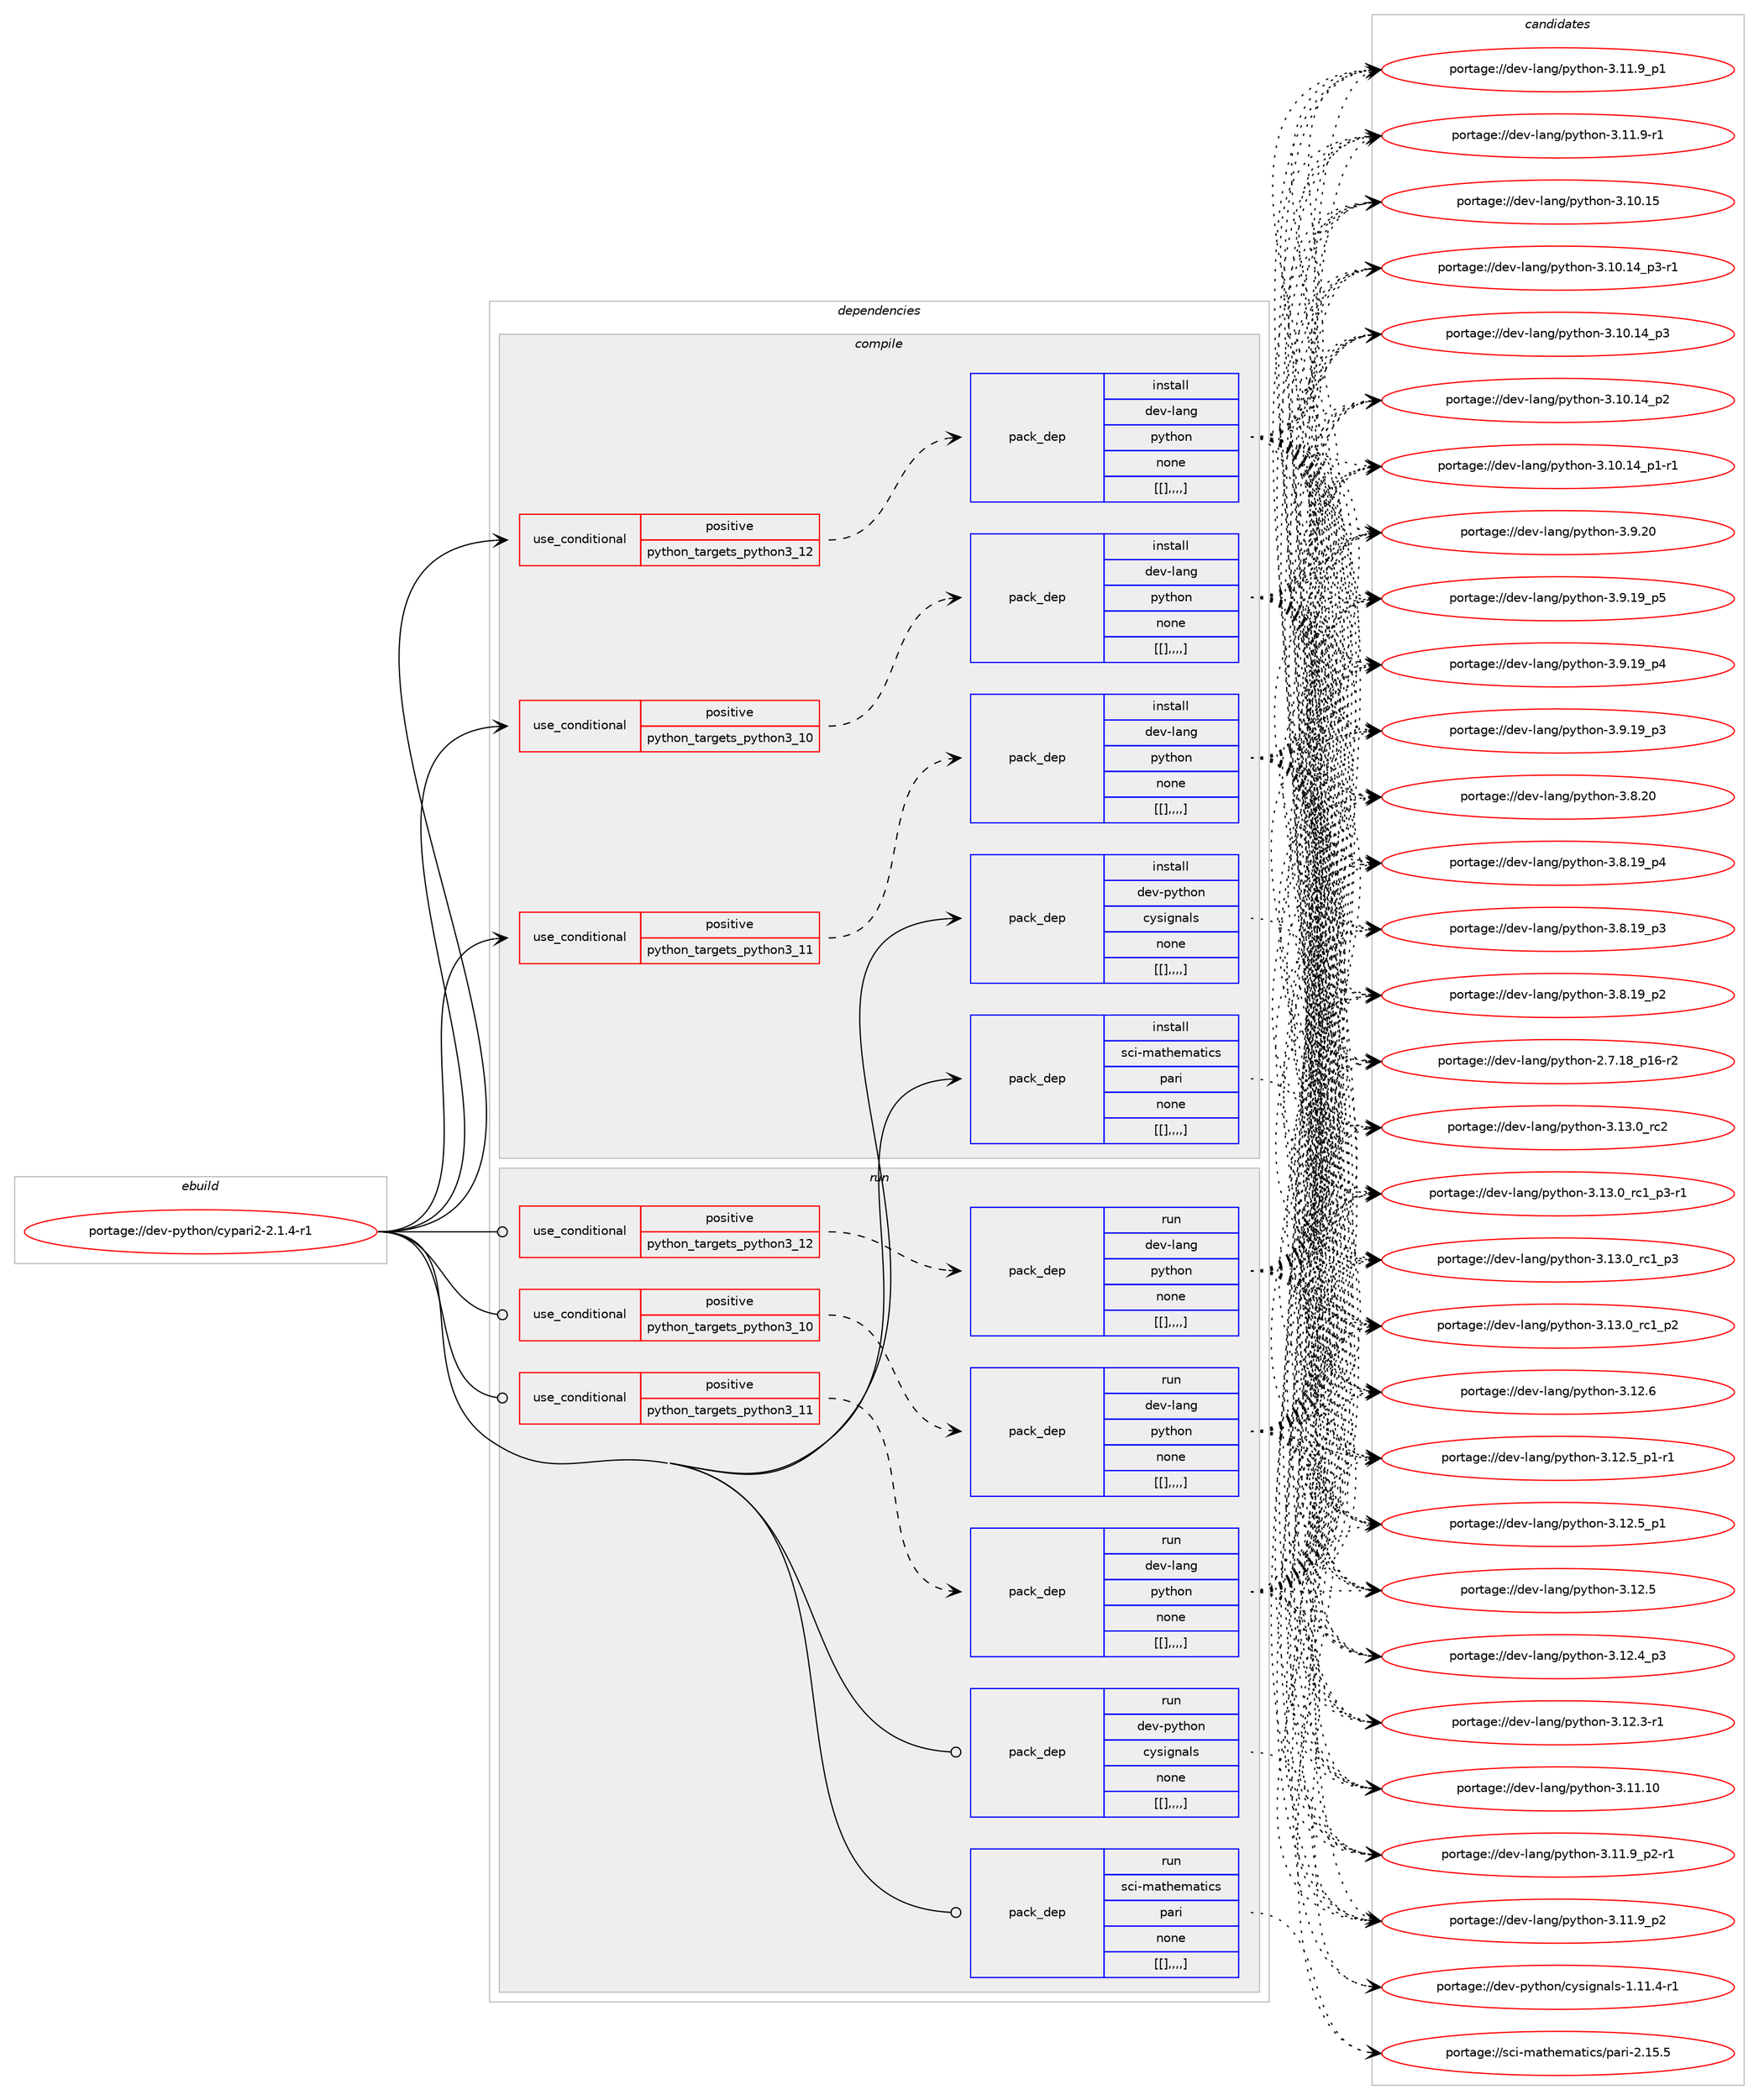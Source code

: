 digraph prolog {

# *************
# Graph options
# *************

newrank=true;
concentrate=true;
compound=true;
graph [rankdir=LR,fontname=Helvetica,fontsize=10,ranksep=1.5];#, ranksep=2.5, nodesep=0.2];
edge  [arrowhead=vee];
node  [fontname=Helvetica,fontsize=10];

# **********
# The ebuild
# **********

subgraph cluster_leftcol {
color=gray;
label=<<i>ebuild</i>>;
id [label="portage://dev-python/cypari2-2.1.4-r1", color=red, width=4, href="../dev-python/cypari2-2.1.4-r1.svg"];
}

# ****************
# The dependencies
# ****************

subgraph cluster_midcol {
color=gray;
label=<<i>dependencies</i>>;
subgraph cluster_compile {
fillcolor="#eeeeee";
style=filled;
label=<<i>compile</i>>;
subgraph cond32705 {
dependency145708 [label=<<TABLE BORDER="0" CELLBORDER="1" CELLSPACING="0" CELLPADDING="4"><TR><TD ROWSPAN="3" CELLPADDING="10">use_conditional</TD></TR><TR><TD>positive</TD></TR><TR><TD>python_targets_python3_10</TD></TR></TABLE>>, shape=none, color=red];
subgraph pack111787 {
dependency145709 [label=<<TABLE BORDER="0" CELLBORDER="1" CELLSPACING="0" CELLPADDING="4" WIDTH="220"><TR><TD ROWSPAN="6" CELLPADDING="30">pack_dep</TD></TR><TR><TD WIDTH="110">install</TD></TR><TR><TD>dev-lang</TD></TR><TR><TD>python</TD></TR><TR><TD>none</TD></TR><TR><TD>[[],,,,]</TD></TR></TABLE>>, shape=none, color=blue];
}
dependency145708:e -> dependency145709:w [weight=20,style="dashed",arrowhead="vee"];
}
id:e -> dependency145708:w [weight=20,style="solid",arrowhead="vee"];
subgraph cond32706 {
dependency145710 [label=<<TABLE BORDER="0" CELLBORDER="1" CELLSPACING="0" CELLPADDING="4"><TR><TD ROWSPAN="3" CELLPADDING="10">use_conditional</TD></TR><TR><TD>positive</TD></TR><TR><TD>python_targets_python3_11</TD></TR></TABLE>>, shape=none, color=red];
subgraph pack111788 {
dependency145711 [label=<<TABLE BORDER="0" CELLBORDER="1" CELLSPACING="0" CELLPADDING="4" WIDTH="220"><TR><TD ROWSPAN="6" CELLPADDING="30">pack_dep</TD></TR><TR><TD WIDTH="110">install</TD></TR><TR><TD>dev-lang</TD></TR><TR><TD>python</TD></TR><TR><TD>none</TD></TR><TR><TD>[[],,,,]</TD></TR></TABLE>>, shape=none, color=blue];
}
dependency145710:e -> dependency145711:w [weight=20,style="dashed",arrowhead="vee"];
}
id:e -> dependency145710:w [weight=20,style="solid",arrowhead="vee"];
subgraph cond32707 {
dependency145712 [label=<<TABLE BORDER="0" CELLBORDER="1" CELLSPACING="0" CELLPADDING="4"><TR><TD ROWSPAN="3" CELLPADDING="10">use_conditional</TD></TR><TR><TD>positive</TD></TR><TR><TD>python_targets_python3_12</TD></TR></TABLE>>, shape=none, color=red];
subgraph pack111789 {
dependency145713 [label=<<TABLE BORDER="0" CELLBORDER="1" CELLSPACING="0" CELLPADDING="4" WIDTH="220"><TR><TD ROWSPAN="6" CELLPADDING="30">pack_dep</TD></TR><TR><TD WIDTH="110">install</TD></TR><TR><TD>dev-lang</TD></TR><TR><TD>python</TD></TR><TR><TD>none</TD></TR><TR><TD>[[],,,,]</TD></TR></TABLE>>, shape=none, color=blue];
}
dependency145712:e -> dependency145713:w [weight=20,style="dashed",arrowhead="vee"];
}
id:e -> dependency145712:w [weight=20,style="solid",arrowhead="vee"];
subgraph pack111790 {
dependency145714 [label=<<TABLE BORDER="0" CELLBORDER="1" CELLSPACING="0" CELLPADDING="4" WIDTH="220"><TR><TD ROWSPAN="6" CELLPADDING="30">pack_dep</TD></TR><TR><TD WIDTH="110">install</TD></TR><TR><TD>dev-python</TD></TR><TR><TD>cysignals</TD></TR><TR><TD>none</TD></TR><TR><TD>[[],,,,]</TD></TR></TABLE>>, shape=none, color=blue];
}
id:e -> dependency145714:w [weight=20,style="solid",arrowhead="vee"];
subgraph pack111791 {
dependency145715 [label=<<TABLE BORDER="0" CELLBORDER="1" CELLSPACING="0" CELLPADDING="4" WIDTH="220"><TR><TD ROWSPAN="6" CELLPADDING="30">pack_dep</TD></TR><TR><TD WIDTH="110">install</TD></TR><TR><TD>sci-mathematics</TD></TR><TR><TD>pari</TD></TR><TR><TD>none</TD></TR><TR><TD>[[],,,,]</TD></TR></TABLE>>, shape=none, color=blue];
}
id:e -> dependency145715:w [weight=20,style="solid",arrowhead="vee"];
}
subgraph cluster_compileandrun {
fillcolor="#eeeeee";
style=filled;
label=<<i>compile and run</i>>;
}
subgraph cluster_run {
fillcolor="#eeeeee";
style=filled;
label=<<i>run</i>>;
subgraph cond32708 {
dependency145716 [label=<<TABLE BORDER="0" CELLBORDER="1" CELLSPACING="0" CELLPADDING="4"><TR><TD ROWSPAN="3" CELLPADDING="10">use_conditional</TD></TR><TR><TD>positive</TD></TR><TR><TD>python_targets_python3_10</TD></TR></TABLE>>, shape=none, color=red];
subgraph pack111792 {
dependency145717 [label=<<TABLE BORDER="0" CELLBORDER="1" CELLSPACING="0" CELLPADDING="4" WIDTH="220"><TR><TD ROWSPAN="6" CELLPADDING="30">pack_dep</TD></TR><TR><TD WIDTH="110">run</TD></TR><TR><TD>dev-lang</TD></TR><TR><TD>python</TD></TR><TR><TD>none</TD></TR><TR><TD>[[],,,,]</TD></TR></TABLE>>, shape=none, color=blue];
}
dependency145716:e -> dependency145717:w [weight=20,style="dashed",arrowhead="vee"];
}
id:e -> dependency145716:w [weight=20,style="solid",arrowhead="odot"];
subgraph cond32709 {
dependency145718 [label=<<TABLE BORDER="0" CELLBORDER="1" CELLSPACING="0" CELLPADDING="4"><TR><TD ROWSPAN="3" CELLPADDING="10">use_conditional</TD></TR><TR><TD>positive</TD></TR><TR><TD>python_targets_python3_11</TD></TR></TABLE>>, shape=none, color=red];
subgraph pack111793 {
dependency145719 [label=<<TABLE BORDER="0" CELLBORDER="1" CELLSPACING="0" CELLPADDING="4" WIDTH="220"><TR><TD ROWSPAN="6" CELLPADDING="30">pack_dep</TD></TR><TR><TD WIDTH="110">run</TD></TR><TR><TD>dev-lang</TD></TR><TR><TD>python</TD></TR><TR><TD>none</TD></TR><TR><TD>[[],,,,]</TD></TR></TABLE>>, shape=none, color=blue];
}
dependency145718:e -> dependency145719:w [weight=20,style="dashed",arrowhead="vee"];
}
id:e -> dependency145718:w [weight=20,style="solid",arrowhead="odot"];
subgraph cond32710 {
dependency145720 [label=<<TABLE BORDER="0" CELLBORDER="1" CELLSPACING="0" CELLPADDING="4"><TR><TD ROWSPAN="3" CELLPADDING="10">use_conditional</TD></TR><TR><TD>positive</TD></TR><TR><TD>python_targets_python3_12</TD></TR></TABLE>>, shape=none, color=red];
subgraph pack111794 {
dependency145721 [label=<<TABLE BORDER="0" CELLBORDER="1" CELLSPACING="0" CELLPADDING="4" WIDTH="220"><TR><TD ROWSPAN="6" CELLPADDING="30">pack_dep</TD></TR><TR><TD WIDTH="110">run</TD></TR><TR><TD>dev-lang</TD></TR><TR><TD>python</TD></TR><TR><TD>none</TD></TR><TR><TD>[[],,,,]</TD></TR></TABLE>>, shape=none, color=blue];
}
dependency145720:e -> dependency145721:w [weight=20,style="dashed",arrowhead="vee"];
}
id:e -> dependency145720:w [weight=20,style="solid",arrowhead="odot"];
subgraph pack111795 {
dependency145722 [label=<<TABLE BORDER="0" CELLBORDER="1" CELLSPACING="0" CELLPADDING="4" WIDTH="220"><TR><TD ROWSPAN="6" CELLPADDING="30">pack_dep</TD></TR><TR><TD WIDTH="110">run</TD></TR><TR><TD>dev-python</TD></TR><TR><TD>cysignals</TD></TR><TR><TD>none</TD></TR><TR><TD>[[],,,,]</TD></TR></TABLE>>, shape=none, color=blue];
}
id:e -> dependency145722:w [weight=20,style="solid",arrowhead="odot"];
subgraph pack111796 {
dependency145723 [label=<<TABLE BORDER="0" CELLBORDER="1" CELLSPACING="0" CELLPADDING="4" WIDTH="220"><TR><TD ROWSPAN="6" CELLPADDING="30">pack_dep</TD></TR><TR><TD WIDTH="110">run</TD></TR><TR><TD>sci-mathematics</TD></TR><TR><TD>pari</TD></TR><TR><TD>none</TD></TR><TR><TD>[[],,,,]</TD></TR></TABLE>>, shape=none, color=blue];
}
id:e -> dependency145723:w [weight=20,style="solid",arrowhead="odot"];
}
}

# **************
# The candidates
# **************

subgraph cluster_choices {
rank=same;
color=gray;
label=<<i>candidates</i>>;

subgraph choice111787 {
color=black;
nodesep=1;
choice10010111845108971101034711212111610411111045514649514648951149950 [label="portage://dev-lang/python-3.13.0_rc2", color=red, width=4,href="../dev-lang/python-3.13.0_rc2.svg"];
choice1001011184510897110103471121211161041111104551464951464895114994995112514511449 [label="portage://dev-lang/python-3.13.0_rc1_p3-r1", color=red, width=4,href="../dev-lang/python-3.13.0_rc1_p3-r1.svg"];
choice100101118451089711010347112121116104111110455146495146489511499499511251 [label="portage://dev-lang/python-3.13.0_rc1_p3", color=red, width=4,href="../dev-lang/python-3.13.0_rc1_p3.svg"];
choice100101118451089711010347112121116104111110455146495146489511499499511250 [label="portage://dev-lang/python-3.13.0_rc1_p2", color=red, width=4,href="../dev-lang/python-3.13.0_rc1_p2.svg"];
choice10010111845108971101034711212111610411111045514649504654 [label="portage://dev-lang/python-3.12.6", color=red, width=4,href="../dev-lang/python-3.12.6.svg"];
choice1001011184510897110103471121211161041111104551464950465395112494511449 [label="portage://dev-lang/python-3.12.5_p1-r1", color=red, width=4,href="../dev-lang/python-3.12.5_p1-r1.svg"];
choice100101118451089711010347112121116104111110455146495046539511249 [label="portage://dev-lang/python-3.12.5_p1", color=red, width=4,href="../dev-lang/python-3.12.5_p1.svg"];
choice10010111845108971101034711212111610411111045514649504653 [label="portage://dev-lang/python-3.12.5", color=red, width=4,href="../dev-lang/python-3.12.5.svg"];
choice100101118451089711010347112121116104111110455146495046529511251 [label="portage://dev-lang/python-3.12.4_p3", color=red, width=4,href="../dev-lang/python-3.12.4_p3.svg"];
choice100101118451089711010347112121116104111110455146495046514511449 [label="portage://dev-lang/python-3.12.3-r1", color=red, width=4,href="../dev-lang/python-3.12.3-r1.svg"];
choice1001011184510897110103471121211161041111104551464949464948 [label="portage://dev-lang/python-3.11.10", color=red, width=4,href="../dev-lang/python-3.11.10.svg"];
choice1001011184510897110103471121211161041111104551464949465795112504511449 [label="portage://dev-lang/python-3.11.9_p2-r1", color=red, width=4,href="../dev-lang/python-3.11.9_p2-r1.svg"];
choice100101118451089711010347112121116104111110455146494946579511250 [label="portage://dev-lang/python-3.11.9_p2", color=red, width=4,href="../dev-lang/python-3.11.9_p2.svg"];
choice100101118451089711010347112121116104111110455146494946579511249 [label="portage://dev-lang/python-3.11.9_p1", color=red, width=4,href="../dev-lang/python-3.11.9_p1.svg"];
choice100101118451089711010347112121116104111110455146494946574511449 [label="portage://dev-lang/python-3.11.9-r1", color=red, width=4,href="../dev-lang/python-3.11.9-r1.svg"];
choice1001011184510897110103471121211161041111104551464948464953 [label="portage://dev-lang/python-3.10.15", color=red, width=4,href="../dev-lang/python-3.10.15.svg"];
choice100101118451089711010347112121116104111110455146494846495295112514511449 [label="portage://dev-lang/python-3.10.14_p3-r1", color=red, width=4,href="../dev-lang/python-3.10.14_p3-r1.svg"];
choice10010111845108971101034711212111610411111045514649484649529511251 [label="portage://dev-lang/python-3.10.14_p3", color=red, width=4,href="../dev-lang/python-3.10.14_p3.svg"];
choice10010111845108971101034711212111610411111045514649484649529511250 [label="portage://dev-lang/python-3.10.14_p2", color=red, width=4,href="../dev-lang/python-3.10.14_p2.svg"];
choice100101118451089711010347112121116104111110455146494846495295112494511449 [label="portage://dev-lang/python-3.10.14_p1-r1", color=red, width=4,href="../dev-lang/python-3.10.14_p1-r1.svg"];
choice10010111845108971101034711212111610411111045514657465048 [label="portage://dev-lang/python-3.9.20", color=red, width=4,href="../dev-lang/python-3.9.20.svg"];
choice100101118451089711010347112121116104111110455146574649579511253 [label="portage://dev-lang/python-3.9.19_p5", color=red, width=4,href="../dev-lang/python-3.9.19_p5.svg"];
choice100101118451089711010347112121116104111110455146574649579511252 [label="portage://dev-lang/python-3.9.19_p4", color=red, width=4,href="../dev-lang/python-3.9.19_p4.svg"];
choice100101118451089711010347112121116104111110455146574649579511251 [label="portage://dev-lang/python-3.9.19_p3", color=red, width=4,href="../dev-lang/python-3.9.19_p3.svg"];
choice10010111845108971101034711212111610411111045514656465048 [label="portage://dev-lang/python-3.8.20", color=red, width=4,href="../dev-lang/python-3.8.20.svg"];
choice100101118451089711010347112121116104111110455146564649579511252 [label="portage://dev-lang/python-3.8.19_p4", color=red, width=4,href="../dev-lang/python-3.8.19_p4.svg"];
choice100101118451089711010347112121116104111110455146564649579511251 [label="portage://dev-lang/python-3.8.19_p3", color=red, width=4,href="../dev-lang/python-3.8.19_p3.svg"];
choice100101118451089711010347112121116104111110455146564649579511250 [label="portage://dev-lang/python-3.8.19_p2", color=red, width=4,href="../dev-lang/python-3.8.19_p2.svg"];
choice100101118451089711010347112121116104111110455046554649569511249544511450 [label="portage://dev-lang/python-2.7.18_p16-r2", color=red, width=4,href="../dev-lang/python-2.7.18_p16-r2.svg"];
dependency145709:e -> choice10010111845108971101034711212111610411111045514649514648951149950:w [style=dotted,weight="100"];
dependency145709:e -> choice1001011184510897110103471121211161041111104551464951464895114994995112514511449:w [style=dotted,weight="100"];
dependency145709:e -> choice100101118451089711010347112121116104111110455146495146489511499499511251:w [style=dotted,weight="100"];
dependency145709:e -> choice100101118451089711010347112121116104111110455146495146489511499499511250:w [style=dotted,weight="100"];
dependency145709:e -> choice10010111845108971101034711212111610411111045514649504654:w [style=dotted,weight="100"];
dependency145709:e -> choice1001011184510897110103471121211161041111104551464950465395112494511449:w [style=dotted,weight="100"];
dependency145709:e -> choice100101118451089711010347112121116104111110455146495046539511249:w [style=dotted,weight="100"];
dependency145709:e -> choice10010111845108971101034711212111610411111045514649504653:w [style=dotted,weight="100"];
dependency145709:e -> choice100101118451089711010347112121116104111110455146495046529511251:w [style=dotted,weight="100"];
dependency145709:e -> choice100101118451089711010347112121116104111110455146495046514511449:w [style=dotted,weight="100"];
dependency145709:e -> choice1001011184510897110103471121211161041111104551464949464948:w [style=dotted,weight="100"];
dependency145709:e -> choice1001011184510897110103471121211161041111104551464949465795112504511449:w [style=dotted,weight="100"];
dependency145709:e -> choice100101118451089711010347112121116104111110455146494946579511250:w [style=dotted,weight="100"];
dependency145709:e -> choice100101118451089711010347112121116104111110455146494946579511249:w [style=dotted,weight="100"];
dependency145709:e -> choice100101118451089711010347112121116104111110455146494946574511449:w [style=dotted,weight="100"];
dependency145709:e -> choice1001011184510897110103471121211161041111104551464948464953:w [style=dotted,weight="100"];
dependency145709:e -> choice100101118451089711010347112121116104111110455146494846495295112514511449:w [style=dotted,weight="100"];
dependency145709:e -> choice10010111845108971101034711212111610411111045514649484649529511251:w [style=dotted,weight="100"];
dependency145709:e -> choice10010111845108971101034711212111610411111045514649484649529511250:w [style=dotted,weight="100"];
dependency145709:e -> choice100101118451089711010347112121116104111110455146494846495295112494511449:w [style=dotted,weight="100"];
dependency145709:e -> choice10010111845108971101034711212111610411111045514657465048:w [style=dotted,weight="100"];
dependency145709:e -> choice100101118451089711010347112121116104111110455146574649579511253:w [style=dotted,weight="100"];
dependency145709:e -> choice100101118451089711010347112121116104111110455146574649579511252:w [style=dotted,weight="100"];
dependency145709:e -> choice100101118451089711010347112121116104111110455146574649579511251:w [style=dotted,weight="100"];
dependency145709:e -> choice10010111845108971101034711212111610411111045514656465048:w [style=dotted,weight="100"];
dependency145709:e -> choice100101118451089711010347112121116104111110455146564649579511252:w [style=dotted,weight="100"];
dependency145709:e -> choice100101118451089711010347112121116104111110455146564649579511251:w [style=dotted,weight="100"];
dependency145709:e -> choice100101118451089711010347112121116104111110455146564649579511250:w [style=dotted,weight="100"];
dependency145709:e -> choice100101118451089711010347112121116104111110455046554649569511249544511450:w [style=dotted,weight="100"];
}
subgraph choice111788 {
color=black;
nodesep=1;
choice10010111845108971101034711212111610411111045514649514648951149950 [label="portage://dev-lang/python-3.13.0_rc2", color=red, width=4,href="../dev-lang/python-3.13.0_rc2.svg"];
choice1001011184510897110103471121211161041111104551464951464895114994995112514511449 [label="portage://dev-lang/python-3.13.0_rc1_p3-r1", color=red, width=4,href="../dev-lang/python-3.13.0_rc1_p3-r1.svg"];
choice100101118451089711010347112121116104111110455146495146489511499499511251 [label="portage://dev-lang/python-3.13.0_rc1_p3", color=red, width=4,href="../dev-lang/python-3.13.0_rc1_p3.svg"];
choice100101118451089711010347112121116104111110455146495146489511499499511250 [label="portage://dev-lang/python-3.13.0_rc1_p2", color=red, width=4,href="../dev-lang/python-3.13.0_rc1_p2.svg"];
choice10010111845108971101034711212111610411111045514649504654 [label="portage://dev-lang/python-3.12.6", color=red, width=4,href="../dev-lang/python-3.12.6.svg"];
choice1001011184510897110103471121211161041111104551464950465395112494511449 [label="portage://dev-lang/python-3.12.5_p1-r1", color=red, width=4,href="../dev-lang/python-3.12.5_p1-r1.svg"];
choice100101118451089711010347112121116104111110455146495046539511249 [label="portage://dev-lang/python-3.12.5_p1", color=red, width=4,href="../dev-lang/python-3.12.5_p1.svg"];
choice10010111845108971101034711212111610411111045514649504653 [label="portage://dev-lang/python-3.12.5", color=red, width=4,href="../dev-lang/python-3.12.5.svg"];
choice100101118451089711010347112121116104111110455146495046529511251 [label="portage://dev-lang/python-3.12.4_p3", color=red, width=4,href="../dev-lang/python-3.12.4_p3.svg"];
choice100101118451089711010347112121116104111110455146495046514511449 [label="portage://dev-lang/python-3.12.3-r1", color=red, width=4,href="../dev-lang/python-3.12.3-r1.svg"];
choice1001011184510897110103471121211161041111104551464949464948 [label="portage://dev-lang/python-3.11.10", color=red, width=4,href="../dev-lang/python-3.11.10.svg"];
choice1001011184510897110103471121211161041111104551464949465795112504511449 [label="portage://dev-lang/python-3.11.9_p2-r1", color=red, width=4,href="../dev-lang/python-3.11.9_p2-r1.svg"];
choice100101118451089711010347112121116104111110455146494946579511250 [label="portage://dev-lang/python-3.11.9_p2", color=red, width=4,href="../dev-lang/python-3.11.9_p2.svg"];
choice100101118451089711010347112121116104111110455146494946579511249 [label="portage://dev-lang/python-3.11.9_p1", color=red, width=4,href="../dev-lang/python-3.11.9_p1.svg"];
choice100101118451089711010347112121116104111110455146494946574511449 [label="portage://dev-lang/python-3.11.9-r1", color=red, width=4,href="../dev-lang/python-3.11.9-r1.svg"];
choice1001011184510897110103471121211161041111104551464948464953 [label="portage://dev-lang/python-3.10.15", color=red, width=4,href="../dev-lang/python-3.10.15.svg"];
choice100101118451089711010347112121116104111110455146494846495295112514511449 [label="portage://dev-lang/python-3.10.14_p3-r1", color=red, width=4,href="../dev-lang/python-3.10.14_p3-r1.svg"];
choice10010111845108971101034711212111610411111045514649484649529511251 [label="portage://dev-lang/python-3.10.14_p3", color=red, width=4,href="../dev-lang/python-3.10.14_p3.svg"];
choice10010111845108971101034711212111610411111045514649484649529511250 [label="portage://dev-lang/python-3.10.14_p2", color=red, width=4,href="../dev-lang/python-3.10.14_p2.svg"];
choice100101118451089711010347112121116104111110455146494846495295112494511449 [label="portage://dev-lang/python-3.10.14_p1-r1", color=red, width=4,href="../dev-lang/python-3.10.14_p1-r1.svg"];
choice10010111845108971101034711212111610411111045514657465048 [label="portage://dev-lang/python-3.9.20", color=red, width=4,href="../dev-lang/python-3.9.20.svg"];
choice100101118451089711010347112121116104111110455146574649579511253 [label="portage://dev-lang/python-3.9.19_p5", color=red, width=4,href="../dev-lang/python-3.9.19_p5.svg"];
choice100101118451089711010347112121116104111110455146574649579511252 [label="portage://dev-lang/python-3.9.19_p4", color=red, width=4,href="../dev-lang/python-3.9.19_p4.svg"];
choice100101118451089711010347112121116104111110455146574649579511251 [label="portage://dev-lang/python-3.9.19_p3", color=red, width=4,href="../dev-lang/python-3.9.19_p3.svg"];
choice10010111845108971101034711212111610411111045514656465048 [label="portage://dev-lang/python-3.8.20", color=red, width=4,href="../dev-lang/python-3.8.20.svg"];
choice100101118451089711010347112121116104111110455146564649579511252 [label="portage://dev-lang/python-3.8.19_p4", color=red, width=4,href="../dev-lang/python-3.8.19_p4.svg"];
choice100101118451089711010347112121116104111110455146564649579511251 [label="portage://dev-lang/python-3.8.19_p3", color=red, width=4,href="../dev-lang/python-3.8.19_p3.svg"];
choice100101118451089711010347112121116104111110455146564649579511250 [label="portage://dev-lang/python-3.8.19_p2", color=red, width=4,href="../dev-lang/python-3.8.19_p2.svg"];
choice100101118451089711010347112121116104111110455046554649569511249544511450 [label="portage://dev-lang/python-2.7.18_p16-r2", color=red, width=4,href="../dev-lang/python-2.7.18_p16-r2.svg"];
dependency145711:e -> choice10010111845108971101034711212111610411111045514649514648951149950:w [style=dotted,weight="100"];
dependency145711:e -> choice1001011184510897110103471121211161041111104551464951464895114994995112514511449:w [style=dotted,weight="100"];
dependency145711:e -> choice100101118451089711010347112121116104111110455146495146489511499499511251:w [style=dotted,weight="100"];
dependency145711:e -> choice100101118451089711010347112121116104111110455146495146489511499499511250:w [style=dotted,weight="100"];
dependency145711:e -> choice10010111845108971101034711212111610411111045514649504654:w [style=dotted,weight="100"];
dependency145711:e -> choice1001011184510897110103471121211161041111104551464950465395112494511449:w [style=dotted,weight="100"];
dependency145711:e -> choice100101118451089711010347112121116104111110455146495046539511249:w [style=dotted,weight="100"];
dependency145711:e -> choice10010111845108971101034711212111610411111045514649504653:w [style=dotted,weight="100"];
dependency145711:e -> choice100101118451089711010347112121116104111110455146495046529511251:w [style=dotted,weight="100"];
dependency145711:e -> choice100101118451089711010347112121116104111110455146495046514511449:w [style=dotted,weight="100"];
dependency145711:e -> choice1001011184510897110103471121211161041111104551464949464948:w [style=dotted,weight="100"];
dependency145711:e -> choice1001011184510897110103471121211161041111104551464949465795112504511449:w [style=dotted,weight="100"];
dependency145711:e -> choice100101118451089711010347112121116104111110455146494946579511250:w [style=dotted,weight="100"];
dependency145711:e -> choice100101118451089711010347112121116104111110455146494946579511249:w [style=dotted,weight="100"];
dependency145711:e -> choice100101118451089711010347112121116104111110455146494946574511449:w [style=dotted,weight="100"];
dependency145711:e -> choice1001011184510897110103471121211161041111104551464948464953:w [style=dotted,weight="100"];
dependency145711:e -> choice100101118451089711010347112121116104111110455146494846495295112514511449:w [style=dotted,weight="100"];
dependency145711:e -> choice10010111845108971101034711212111610411111045514649484649529511251:w [style=dotted,weight="100"];
dependency145711:e -> choice10010111845108971101034711212111610411111045514649484649529511250:w [style=dotted,weight="100"];
dependency145711:e -> choice100101118451089711010347112121116104111110455146494846495295112494511449:w [style=dotted,weight="100"];
dependency145711:e -> choice10010111845108971101034711212111610411111045514657465048:w [style=dotted,weight="100"];
dependency145711:e -> choice100101118451089711010347112121116104111110455146574649579511253:w [style=dotted,weight="100"];
dependency145711:e -> choice100101118451089711010347112121116104111110455146574649579511252:w [style=dotted,weight="100"];
dependency145711:e -> choice100101118451089711010347112121116104111110455146574649579511251:w [style=dotted,weight="100"];
dependency145711:e -> choice10010111845108971101034711212111610411111045514656465048:w [style=dotted,weight="100"];
dependency145711:e -> choice100101118451089711010347112121116104111110455146564649579511252:w [style=dotted,weight="100"];
dependency145711:e -> choice100101118451089711010347112121116104111110455146564649579511251:w [style=dotted,weight="100"];
dependency145711:e -> choice100101118451089711010347112121116104111110455146564649579511250:w [style=dotted,weight="100"];
dependency145711:e -> choice100101118451089711010347112121116104111110455046554649569511249544511450:w [style=dotted,weight="100"];
}
subgraph choice111789 {
color=black;
nodesep=1;
choice10010111845108971101034711212111610411111045514649514648951149950 [label="portage://dev-lang/python-3.13.0_rc2", color=red, width=4,href="../dev-lang/python-3.13.0_rc2.svg"];
choice1001011184510897110103471121211161041111104551464951464895114994995112514511449 [label="portage://dev-lang/python-3.13.0_rc1_p3-r1", color=red, width=4,href="../dev-lang/python-3.13.0_rc1_p3-r1.svg"];
choice100101118451089711010347112121116104111110455146495146489511499499511251 [label="portage://dev-lang/python-3.13.0_rc1_p3", color=red, width=4,href="../dev-lang/python-3.13.0_rc1_p3.svg"];
choice100101118451089711010347112121116104111110455146495146489511499499511250 [label="portage://dev-lang/python-3.13.0_rc1_p2", color=red, width=4,href="../dev-lang/python-3.13.0_rc1_p2.svg"];
choice10010111845108971101034711212111610411111045514649504654 [label="portage://dev-lang/python-3.12.6", color=red, width=4,href="../dev-lang/python-3.12.6.svg"];
choice1001011184510897110103471121211161041111104551464950465395112494511449 [label="portage://dev-lang/python-3.12.5_p1-r1", color=red, width=4,href="../dev-lang/python-3.12.5_p1-r1.svg"];
choice100101118451089711010347112121116104111110455146495046539511249 [label="portage://dev-lang/python-3.12.5_p1", color=red, width=4,href="../dev-lang/python-3.12.5_p1.svg"];
choice10010111845108971101034711212111610411111045514649504653 [label="portage://dev-lang/python-3.12.5", color=red, width=4,href="../dev-lang/python-3.12.5.svg"];
choice100101118451089711010347112121116104111110455146495046529511251 [label="portage://dev-lang/python-3.12.4_p3", color=red, width=4,href="../dev-lang/python-3.12.4_p3.svg"];
choice100101118451089711010347112121116104111110455146495046514511449 [label="portage://dev-lang/python-3.12.3-r1", color=red, width=4,href="../dev-lang/python-3.12.3-r1.svg"];
choice1001011184510897110103471121211161041111104551464949464948 [label="portage://dev-lang/python-3.11.10", color=red, width=4,href="../dev-lang/python-3.11.10.svg"];
choice1001011184510897110103471121211161041111104551464949465795112504511449 [label="portage://dev-lang/python-3.11.9_p2-r1", color=red, width=4,href="../dev-lang/python-3.11.9_p2-r1.svg"];
choice100101118451089711010347112121116104111110455146494946579511250 [label="portage://dev-lang/python-3.11.9_p2", color=red, width=4,href="../dev-lang/python-3.11.9_p2.svg"];
choice100101118451089711010347112121116104111110455146494946579511249 [label="portage://dev-lang/python-3.11.9_p1", color=red, width=4,href="../dev-lang/python-3.11.9_p1.svg"];
choice100101118451089711010347112121116104111110455146494946574511449 [label="portage://dev-lang/python-3.11.9-r1", color=red, width=4,href="../dev-lang/python-3.11.9-r1.svg"];
choice1001011184510897110103471121211161041111104551464948464953 [label="portage://dev-lang/python-3.10.15", color=red, width=4,href="../dev-lang/python-3.10.15.svg"];
choice100101118451089711010347112121116104111110455146494846495295112514511449 [label="portage://dev-lang/python-3.10.14_p3-r1", color=red, width=4,href="../dev-lang/python-3.10.14_p3-r1.svg"];
choice10010111845108971101034711212111610411111045514649484649529511251 [label="portage://dev-lang/python-3.10.14_p3", color=red, width=4,href="../dev-lang/python-3.10.14_p3.svg"];
choice10010111845108971101034711212111610411111045514649484649529511250 [label="portage://dev-lang/python-3.10.14_p2", color=red, width=4,href="../dev-lang/python-3.10.14_p2.svg"];
choice100101118451089711010347112121116104111110455146494846495295112494511449 [label="portage://dev-lang/python-3.10.14_p1-r1", color=red, width=4,href="../dev-lang/python-3.10.14_p1-r1.svg"];
choice10010111845108971101034711212111610411111045514657465048 [label="portage://dev-lang/python-3.9.20", color=red, width=4,href="../dev-lang/python-3.9.20.svg"];
choice100101118451089711010347112121116104111110455146574649579511253 [label="portage://dev-lang/python-3.9.19_p5", color=red, width=4,href="../dev-lang/python-3.9.19_p5.svg"];
choice100101118451089711010347112121116104111110455146574649579511252 [label="portage://dev-lang/python-3.9.19_p4", color=red, width=4,href="../dev-lang/python-3.9.19_p4.svg"];
choice100101118451089711010347112121116104111110455146574649579511251 [label="portage://dev-lang/python-3.9.19_p3", color=red, width=4,href="../dev-lang/python-3.9.19_p3.svg"];
choice10010111845108971101034711212111610411111045514656465048 [label="portage://dev-lang/python-3.8.20", color=red, width=4,href="../dev-lang/python-3.8.20.svg"];
choice100101118451089711010347112121116104111110455146564649579511252 [label="portage://dev-lang/python-3.8.19_p4", color=red, width=4,href="../dev-lang/python-3.8.19_p4.svg"];
choice100101118451089711010347112121116104111110455146564649579511251 [label="portage://dev-lang/python-3.8.19_p3", color=red, width=4,href="../dev-lang/python-3.8.19_p3.svg"];
choice100101118451089711010347112121116104111110455146564649579511250 [label="portage://dev-lang/python-3.8.19_p2", color=red, width=4,href="../dev-lang/python-3.8.19_p2.svg"];
choice100101118451089711010347112121116104111110455046554649569511249544511450 [label="portage://dev-lang/python-2.7.18_p16-r2", color=red, width=4,href="../dev-lang/python-2.7.18_p16-r2.svg"];
dependency145713:e -> choice10010111845108971101034711212111610411111045514649514648951149950:w [style=dotted,weight="100"];
dependency145713:e -> choice1001011184510897110103471121211161041111104551464951464895114994995112514511449:w [style=dotted,weight="100"];
dependency145713:e -> choice100101118451089711010347112121116104111110455146495146489511499499511251:w [style=dotted,weight="100"];
dependency145713:e -> choice100101118451089711010347112121116104111110455146495146489511499499511250:w [style=dotted,weight="100"];
dependency145713:e -> choice10010111845108971101034711212111610411111045514649504654:w [style=dotted,weight="100"];
dependency145713:e -> choice1001011184510897110103471121211161041111104551464950465395112494511449:w [style=dotted,weight="100"];
dependency145713:e -> choice100101118451089711010347112121116104111110455146495046539511249:w [style=dotted,weight="100"];
dependency145713:e -> choice10010111845108971101034711212111610411111045514649504653:w [style=dotted,weight="100"];
dependency145713:e -> choice100101118451089711010347112121116104111110455146495046529511251:w [style=dotted,weight="100"];
dependency145713:e -> choice100101118451089711010347112121116104111110455146495046514511449:w [style=dotted,weight="100"];
dependency145713:e -> choice1001011184510897110103471121211161041111104551464949464948:w [style=dotted,weight="100"];
dependency145713:e -> choice1001011184510897110103471121211161041111104551464949465795112504511449:w [style=dotted,weight="100"];
dependency145713:e -> choice100101118451089711010347112121116104111110455146494946579511250:w [style=dotted,weight="100"];
dependency145713:e -> choice100101118451089711010347112121116104111110455146494946579511249:w [style=dotted,weight="100"];
dependency145713:e -> choice100101118451089711010347112121116104111110455146494946574511449:w [style=dotted,weight="100"];
dependency145713:e -> choice1001011184510897110103471121211161041111104551464948464953:w [style=dotted,weight="100"];
dependency145713:e -> choice100101118451089711010347112121116104111110455146494846495295112514511449:w [style=dotted,weight="100"];
dependency145713:e -> choice10010111845108971101034711212111610411111045514649484649529511251:w [style=dotted,weight="100"];
dependency145713:e -> choice10010111845108971101034711212111610411111045514649484649529511250:w [style=dotted,weight="100"];
dependency145713:e -> choice100101118451089711010347112121116104111110455146494846495295112494511449:w [style=dotted,weight="100"];
dependency145713:e -> choice10010111845108971101034711212111610411111045514657465048:w [style=dotted,weight="100"];
dependency145713:e -> choice100101118451089711010347112121116104111110455146574649579511253:w [style=dotted,weight="100"];
dependency145713:e -> choice100101118451089711010347112121116104111110455146574649579511252:w [style=dotted,weight="100"];
dependency145713:e -> choice100101118451089711010347112121116104111110455146574649579511251:w [style=dotted,weight="100"];
dependency145713:e -> choice10010111845108971101034711212111610411111045514656465048:w [style=dotted,weight="100"];
dependency145713:e -> choice100101118451089711010347112121116104111110455146564649579511252:w [style=dotted,weight="100"];
dependency145713:e -> choice100101118451089711010347112121116104111110455146564649579511251:w [style=dotted,weight="100"];
dependency145713:e -> choice100101118451089711010347112121116104111110455146564649579511250:w [style=dotted,weight="100"];
dependency145713:e -> choice100101118451089711010347112121116104111110455046554649569511249544511450:w [style=dotted,weight="100"];
}
subgraph choice111790 {
color=black;
nodesep=1;
choice10010111845112121116104111110479912111510510311097108115454946494946524511449 [label="portage://dev-python/cysignals-1.11.4-r1", color=red, width=4,href="../dev-python/cysignals-1.11.4-r1.svg"];
dependency145714:e -> choice10010111845112121116104111110479912111510510311097108115454946494946524511449:w [style=dotted,weight="100"];
}
subgraph choice111791 {
color=black;
nodesep=1;
choice1159910545109971161041011099711610599115471129711410545504649534653 [label="portage://sci-mathematics/pari-2.15.5", color=red, width=4,href="../sci-mathematics/pari-2.15.5.svg"];
dependency145715:e -> choice1159910545109971161041011099711610599115471129711410545504649534653:w [style=dotted,weight="100"];
}
subgraph choice111792 {
color=black;
nodesep=1;
choice10010111845108971101034711212111610411111045514649514648951149950 [label="portage://dev-lang/python-3.13.0_rc2", color=red, width=4,href="../dev-lang/python-3.13.0_rc2.svg"];
choice1001011184510897110103471121211161041111104551464951464895114994995112514511449 [label="portage://dev-lang/python-3.13.0_rc1_p3-r1", color=red, width=4,href="../dev-lang/python-3.13.0_rc1_p3-r1.svg"];
choice100101118451089711010347112121116104111110455146495146489511499499511251 [label="portage://dev-lang/python-3.13.0_rc1_p3", color=red, width=4,href="../dev-lang/python-3.13.0_rc1_p3.svg"];
choice100101118451089711010347112121116104111110455146495146489511499499511250 [label="portage://dev-lang/python-3.13.0_rc1_p2", color=red, width=4,href="../dev-lang/python-3.13.0_rc1_p2.svg"];
choice10010111845108971101034711212111610411111045514649504654 [label="portage://dev-lang/python-3.12.6", color=red, width=4,href="../dev-lang/python-3.12.6.svg"];
choice1001011184510897110103471121211161041111104551464950465395112494511449 [label="portage://dev-lang/python-3.12.5_p1-r1", color=red, width=4,href="../dev-lang/python-3.12.5_p1-r1.svg"];
choice100101118451089711010347112121116104111110455146495046539511249 [label="portage://dev-lang/python-3.12.5_p1", color=red, width=4,href="../dev-lang/python-3.12.5_p1.svg"];
choice10010111845108971101034711212111610411111045514649504653 [label="portage://dev-lang/python-3.12.5", color=red, width=4,href="../dev-lang/python-3.12.5.svg"];
choice100101118451089711010347112121116104111110455146495046529511251 [label="portage://dev-lang/python-3.12.4_p3", color=red, width=4,href="../dev-lang/python-3.12.4_p3.svg"];
choice100101118451089711010347112121116104111110455146495046514511449 [label="portage://dev-lang/python-3.12.3-r1", color=red, width=4,href="../dev-lang/python-3.12.3-r1.svg"];
choice1001011184510897110103471121211161041111104551464949464948 [label="portage://dev-lang/python-3.11.10", color=red, width=4,href="../dev-lang/python-3.11.10.svg"];
choice1001011184510897110103471121211161041111104551464949465795112504511449 [label="portage://dev-lang/python-3.11.9_p2-r1", color=red, width=4,href="../dev-lang/python-3.11.9_p2-r1.svg"];
choice100101118451089711010347112121116104111110455146494946579511250 [label="portage://dev-lang/python-3.11.9_p2", color=red, width=4,href="../dev-lang/python-3.11.9_p2.svg"];
choice100101118451089711010347112121116104111110455146494946579511249 [label="portage://dev-lang/python-3.11.9_p1", color=red, width=4,href="../dev-lang/python-3.11.9_p1.svg"];
choice100101118451089711010347112121116104111110455146494946574511449 [label="portage://dev-lang/python-3.11.9-r1", color=red, width=4,href="../dev-lang/python-3.11.9-r1.svg"];
choice1001011184510897110103471121211161041111104551464948464953 [label="portage://dev-lang/python-3.10.15", color=red, width=4,href="../dev-lang/python-3.10.15.svg"];
choice100101118451089711010347112121116104111110455146494846495295112514511449 [label="portage://dev-lang/python-3.10.14_p3-r1", color=red, width=4,href="../dev-lang/python-3.10.14_p3-r1.svg"];
choice10010111845108971101034711212111610411111045514649484649529511251 [label="portage://dev-lang/python-3.10.14_p3", color=red, width=4,href="../dev-lang/python-3.10.14_p3.svg"];
choice10010111845108971101034711212111610411111045514649484649529511250 [label="portage://dev-lang/python-3.10.14_p2", color=red, width=4,href="../dev-lang/python-3.10.14_p2.svg"];
choice100101118451089711010347112121116104111110455146494846495295112494511449 [label="portage://dev-lang/python-3.10.14_p1-r1", color=red, width=4,href="../dev-lang/python-3.10.14_p1-r1.svg"];
choice10010111845108971101034711212111610411111045514657465048 [label="portage://dev-lang/python-3.9.20", color=red, width=4,href="../dev-lang/python-3.9.20.svg"];
choice100101118451089711010347112121116104111110455146574649579511253 [label="portage://dev-lang/python-3.9.19_p5", color=red, width=4,href="../dev-lang/python-3.9.19_p5.svg"];
choice100101118451089711010347112121116104111110455146574649579511252 [label="portage://dev-lang/python-3.9.19_p4", color=red, width=4,href="../dev-lang/python-3.9.19_p4.svg"];
choice100101118451089711010347112121116104111110455146574649579511251 [label="portage://dev-lang/python-3.9.19_p3", color=red, width=4,href="../dev-lang/python-3.9.19_p3.svg"];
choice10010111845108971101034711212111610411111045514656465048 [label="portage://dev-lang/python-3.8.20", color=red, width=4,href="../dev-lang/python-3.8.20.svg"];
choice100101118451089711010347112121116104111110455146564649579511252 [label="portage://dev-lang/python-3.8.19_p4", color=red, width=4,href="../dev-lang/python-3.8.19_p4.svg"];
choice100101118451089711010347112121116104111110455146564649579511251 [label="portage://dev-lang/python-3.8.19_p3", color=red, width=4,href="../dev-lang/python-3.8.19_p3.svg"];
choice100101118451089711010347112121116104111110455146564649579511250 [label="portage://dev-lang/python-3.8.19_p2", color=red, width=4,href="../dev-lang/python-3.8.19_p2.svg"];
choice100101118451089711010347112121116104111110455046554649569511249544511450 [label="portage://dev-lang/python-2.7.18_p16-r2", color=red, width=4,href="../dev-lang/python-2.7.18_p16-r2.svg"];
dependency145717:e -> choice10010111845108971101034711212111610411111045514649514648951149950:w [style=dotted,weight="100"];
dependency145717:e -> choice1001011184510897110103471121211161041111104551464951464895114994995112514511449:w [style=dotted,weight="100"];
dependency145717:e -> choice100101118451089711010347112121116104111110455146495146489511499499511251:w [style=dotted,weight="100"];
dependency145717:e -> choice100101118451089711010347112121116104111110455146495146489511499499511250:w [style=dotted,weight="100"];
dependency145717:e -> choice10010111845108971101034711212111610411111045514649504654:w [style=dotted,weight="100"];
dependency145717:e -> choice1001011184510897110103471121211161041111104551464950465395112494511449:w [style=dotted,weight="100"];
dependency145717:e -> choice100101118451089711010347112121116104111110455146495046539511249:w [style=dotted,weight="100"];
dependency145717:e -> choice10010111845108971101034711212111610411111045514649504653:w [style=dotted,weight="100"];
dependency145717:e -> choice100101118451089711010347112121116104111110455146495046529511251:w [style=dotted,weight="100"];
dependency145717:e -> choice100101118451089711010347112121116104111110455146495046514511449:w [style=dotted,weight="100"];
dependency145717:e -> choice1001011184510897110103471121211161041111104551464949464948:w [style=dotted,weight="100"];
dependency145717:e -> choice1001011184510897110103471121211161041111104551464949465795112504511449:w [style=dotted,weight="100"];
dependency145717:e -> choice100101118451089711010347112121116104111110455146494946579511250:w [style=dotted,weight="100"];
dependency145717:e -> choice100101118451089711010347112121116104111110455146494946579511249:w [style=dotted,weight="100"];
dependency145717:e -> choice100101118451089711010347112121116104111110455146494946574511449:w [style=dotted,weight="100"];
dependency145717:e -> choice1001011184510897110103471121211161041111104551464948464953:w [style=dotted,weight="100"];
dependency145717:e -> choice100101118451089711010347112121116104111110455146494846495295112514511449:w [style=dotted,weight="100"];
dependency145717:e -> choice10010111845108971101034711212111610411111045514649484649529511251:w [style=dotted,weight="100"];
dependency145717:e -> choice10010111845108971101034711212111610411111045514649484649529511250:w [style=dotted,weight="100"];
dependency145717:e -> choice100101118451089711010347112121116104111110455146494846495295112494511449:w [style=dotted,weight="100"];
dependency145717:e -> choice10010111845108971101034711212111610411111045514657465048:w [style=dotted,weight="100"];
dependency145717:e -> choice100101118451089711010347112121116104111110455146574649579511253:w [style=dotted,weight="100"];
dependency145717:e -> choice100101118451089711010347112121116104111110455146574649579511252:w [style=dotted,weight="100"];
dependency145717:e -> choice100101118451089711010347112121116104111110455146574649579511251:w [style=dotted,weight="100"];
dependency145717:e -> choice10010111845108971101034711212111610411111045514656465048:w [style=dotted,weight="100"];
dependency145717:e -> choice100101118451089711010347112121116104111110455146564649579511252:w [style=dotted,weight="100"];
dependency145717:e -> choice100101118451089711010347112121116104111110455146564649579511251:w [style=dotted,weight="100"];
dependency145717:e -> choice100101118451089711010347112121116104111110455146564649579511250:w [style=dotted,weight="100"];
dependency145717:e -> choice100101118451089711010347112121116104111110455046554649569511249544511450:w [style=dotted,weight="100"];
}
subgraph choice111793 {
color=black;
nodesep=1;
choice10010111845108971101034711212111610411111045514649514648951149950 [label="portage://dev-lang/python-3.13.0_rc2", color=red, width=4,href="../dev-lang/python-3.13.0_rc2.svg"];
choice1001011184510897110103471121211161041111104551464951464895114994995112514511449 [label="portage://dev-lang/python-3.13.0_rc1_p3-r1", color=red, width=4,href="../dev-lang/python-3.13.0_rc1_p3-r1.svg"];
choice100101118451089711010347112121116104111110455146495146489511499499511251 [label="portage://dev-lang/python-3.13.0_rc1_p3", color=red, width=4,href="../dev-lang/python-3.13.0_rc1_p3.svg"];
choice100101118451089711010347112121116104111110455146495146489511499499511250 [label="portage://dev-lang/python-3.13.0_rc1_p2", color=red, width=4,href="../dev-lang/python-3.13.0_rc1_p2.svg"];
choice10010111845108971101034711212111610411111045514649504654 [label="portage://dev-lang/python-3.12.6", color=red, width=4,href="../dev-lang/python-3.12.6.svg"];
choice1001011184510897110103471121211161041111104551464950465395112494511449 [label="portage://dev-lang/python-3.12.5_p1-r1", color=red, width=4,href="../dev-lang/python-3.12.5_p1-r1.svg"];
choice100101118451089711010347112121116104111110455146495046539511249 [label="portage://dev-lang/python-3.12.5_p1", color=red, width=4,href="../dev-lang/python-3.12.5_p1.svg"];
choice10010111845108971101034711212111610411111045514649504653 [label="portage://dev-lang/python-3.12.5", color=red, width=4,href="../dev-lang/python-3.12.5.svg"];
choice100101118451089711010347112121116104111110455146495046529511251 [label="portage://dev-lang/python-3.12.4_p3", color=red, width=4,href="../dev-lang/python-3.12.4_p3.svg"];
choice100101118451089711010347112121116104111110455146495046514511449 [label="portage://dev-lang/python-3.12.3-r1", color=red, width=4,href="../dev-lang/python-3.12.3-r1.svg"];
choice1001011184510897110103471121211161041111104551464949464948 [label="portage://dev-lang/python-3.11.10", color=red, width=4,href="../dev-lang/python-3.11.10.svg"];
choice1001011184510897110103471121211161041111104551464949465795112504511449 [label="portage://dev-lang/python-3.11.9_p2-r1", color=red, width=4,href="../dev-lang/python-3.11.9_p2-r1.svg"];
choice100101118451089711010347112121116104111110455146494946579511250 [label="portage://dev-lang/python-3.11.9_p2", color=red, width=4,href="../dev-lang/python-3.11.9_p2.svg"];
choice100101118451089711010347112121116104111110455146494946579511249 [label="portage://dev-lang/python-3.11.9_p1", color=red, width=4,href="../dev-lang/python-3.11.9_p1.svg"];
choice100101118451089711010347112121116104111110455146494946574511449 [label="portage://dev-lang/python-3.11.9-r1", color=red, width=4,href="../dev-lang/python-3.11.9-r1.svg"];
choice1001011184510897110103471121211161041111104551464948464953 [label="portage://dev-lang/python-3.10.15", color=red, width=4,href="../dev-lang/python-3.10.15.svg"];
choice100101118451089711010347112121116104111110455146494846495295112514511449 [label="portage://dev-lang/python-3.10.14_p3-r1", color=red, width=4,href="../dev-lang/python-3.10.14_p3-r1.svg"];
choice10010111845108971101034711212111610411111045514649484649529511251 [label="portage://dev-lang/python-3.10.14_p3", color=red, width=4,href="../dev-lang/python-3.10.14_p3.svg"];
choice10010111845108971101034711212111610411111045514649484649529511250 [label="portage://dev-lang/python-3.10.14_p2", color=red, width=4,href="../dev-lang/python-3.10.14_p2.svg"];
choice100101118451089711010347112121116104111110455146494846495295112494511449 [label="portage://dev-lang/python-3.10.14_p1-r1", color=red, width=4,href="../dev-lang/python-3.10.14_p1-r1.svg"];
choice10010111845108971101034711212111610411111045514657465048 [label="portage://dev-lang/python-3.9.20", color=red, width=4,href="../dev-lang/python-3.9.20.svg"];
choice100101118451089711010347112121116104111110455146574649579511253 [label="portage://dev-lang/python-3.9.19_p5", color=red, width=4,href="../dev-lang/python-3.9.19_p5.svg"];
choice100101118451089711010347112121116104111110455146574649579511252 [label="portage://dev-lang/python-3.9.19_p4", color=red, width=4,href="../dev-lang/python-3.9.19_p4.svg"];
choice100101118451089711010347112121116104111110455146574649579511251 [label="portage://dev-lang/python-3.9.19_p3", color=red, width=4,href="../dev-lang/python-3.9.19_p3.svg"];
choice10010111845108971101034711212111610411111045514656465048 [label="portage://dev-lang/python-3.8.20", color=red, width=4,href="../dev-lang/python-3.8.20.svg"];
choice100101118451089711010347112121116104111110455146564649579511252 [label="portage://dev-lang/python-3.8.19_p4", color=red, width=4,href="../dev-lang/python-3.8.19_p4.svg"];
choice100101118451089711010347112121116104111110455146564649579511251 [label="portage://dev-lang/python-3.8.19_p3", color=red, width=4,href="../dev-lang/python-3.8.19_p3.svg"];
choice100101118451089711010347112121116104111110455146564649579511250 [label="portage://dev-lang/python-3.8.19_p2", color=red, width=4,href="../dev-lang/python-3.8.19_p2.svg"];
choice100101118451089711010347112121116104111110455046554649569511249544511450 [label="portage://dev-lang/python-2.7.18_p16-r2", color=red, width=4,href="../dev-lang/python-2.7.18_p16-r2.svg"];
dependency145719:e -> choice10010111845108971101034711212111610411111045514649514648951149950:w [style=dotted,weight="100"];
dependency145719:e -> choice1001011184510897110103471121211161041111104551464951464895114994995112514511449:w [style=dotted,weight="100"];
dependency145719:e -> choice100101118451089711010347112121116104111110455146495146489511499499511251:w [style=dotted,weight="100"];
dependency145719:e -> choice100101118451089711010347112121116104111110455146495146489511499499511250:w [style=dotted,weight="100"];
dependency145719:e -> choice10010111845108971101034711212111610411111045514649504654:w [style=dotted,weight="100"];
dependency145719:e -> choice1001011184510897110103471121211161041111104551464950465395112494511449:w [style=dotted,weight="100"];
dependency145719:e -> choice100101118451089711010347112121116104111110455146495046539511249:w [style=dotted,weight="100"];
dependency145719:e -> choice10010111845108971101034711212111610411111045514649504653:w [style=dotted,weight="100"];
dependency145719:e -> choice100101118451089711010347112121116104111110455146495046529511251:w [style=dotted,weight="100"];
dependency145719:e -> choice100101118451089711010347112121116104111110455146495046514511449:w [style=dotted,weight="100"];
dependency145719:e -> choice1001011184510897110103471121211161041111104551464949464948:w [style=dotted,weight="100"];
dependency145719:e -> choice1001011184510897110103471121211161041111104551464949465795112504511449:w [style=dotted,weight="100"];
dependency145719:e -> choice100101118451089711010347112121116104111110455146494946579511250:w [style=dotted,weight="100"];
dependency145719:e -> choice100101118451089711010347112121116104111110455146494946579511249:w [style=dotted,weight="100"];
dependency145719:e -> choice100101118451089711010347112121116104111110455146494946574511449:w [style=dotted,weight="100"];
dependency145719:e -> choice1001011184510897110103471121211161041111104551464948464953:w [style=dotted,weight="100"];
dependency145719:e -> choice100101118451089711010347112121116104111110455146494846495295112514511449:w [style=dotted,weight="100"];
dependency145719:e -> choice10010111845108971101034711212111610411111045514649484649529511251:w [style=dotted,weight="100"];
dependency145719:e -> choice10010111845108971101034711212111610411111045514649484649529511250:w [style=dotted,weight="100"];
dependency145719:e -> choice100101118451089711010347112121116104111110455146494846495295112494511449:w [style=dotted,weight="100"];
dependency145719:e -> choice10010111845108971101034711212111610411111045514657465048:w [style=dotted,weight="100"];
dependency145719:e -> choice100101118451089711010347112121116104111110455146574649579511253:w [style=dotted,weight="100"];
dependency145719:e -> choice100101118451089711010347112121116104111110455146574649579511252:w [style=dotted,weight="100"];
dependency145719:e -> choice100101118451089711010347112121116104111110455146574649579511251:w [style=dotted,weight="100"];
dependency145719:e -> choice10010111845108971101034711212111610411111045514656465048:w [style=dotted,weight="100"];
dependency145719:e -> choice100101118451089711010347112121116104111110455146564649579511252:w [style=dotted,weight="100"];
dependency145719:e -> choice100101118451089711010347112121116104111110455146564649579511251:w [style=dotted,weight="100"];
dependency145719:e -> choice100101118451089711010347112121116104111110455146564649579511250:w [style=dotted,weight="100"];
dependency145719:e -> choice100101118451089711010347112121116104111110455046554649569511249544511450:w [style=dotted,weight="100"];
}
subgraph choice111794 {
color=black;
nodesep=1;
choice10010111845108971101034711212111610411111045514649514648951149950 [label="portage://dev-lang/python-3.13.0_rc2", color=red, width=4,href="../dev-lang/python-3.13.0_rc2.svg"];
choice1001011184510897110103471121211161041111104551464951464895114994995112514511449 [label="portage://dev-lang/python-3.13.0_rc1_p3-r1", color=red, width=4,href="../dev-lang/python-3.13.0_rc1_p3-r1.svg"];
choice100101118451089711010347112121116104111110455146495146489511499499511251 [label="portage://dev-lang/python-3.13.0_rc1_p3", color=red, width=4,href="../dev-lang/python-3.13.0_rc1_p3.svg"];
choice100101118451089711010347112121116104111110455146495146489511499499511250 [label="portage://dev-lang/python-3.13.0_rc1_p2", color=red, width=4,href="../dev-lang/python-3.13.0_rc1_p2.svg"];
choice10010111845108971101034711212111610411111045514649504654 [label="portage://dev-lang/python-3.12.6", color=red, width=4,href="../dev-lang/python-3.12.6.svg"];
choice1001011184510897110103471121211161041111104551464950465395112494511449 [label="portage://dev-lang/python-3.12.5_p1-r1", color=red, width=4,href="../dev-lang/python-3.12.5_p1-r1.svg"];
choice100101118451089711010347112121116104111110455146495046539511249 [label="portage://dev-lang/python-3.12.5_p1", color=red, width=4,href="../dev-lang/python-3.12.5_p1.svg"];
choice10010111845108971101034711212111610411111045514649504653 [label="portage://dev-lang/python-3.12.5", color=red, width=4,href="../dev-lang/python-3.12.5.svg"];
choice100101118451089711010347112121116104111110455146495046529511251 [label="portage://dev-lang/python-3.12.4_p3", color=red, width=4,href="../dev-lang/python-3.12.4_p3.svg"];
choice100101118451089711010347112121116104111110455146495046514511449 [label="portage://dev-lang/python-3.12.3-r1", color=red, width=4,href="../dev-lang/python-3.12.3-r1.svg"];
choice1001011184510897110103471121211161041111104551464949464948 [label="portage://dev-lang/python-3.11.10", color=red, width=4,href="../dev-lang/python-3.11.10.svg"];
choice1001011184510897110103471121211161041111104551464949465795112504511449 [label="portage://dev-lang/python-3.11.9_p2-r1", color=red, width=4,href="../dev-lang/python-3.11.9_p2-r1.svg"];
choice100101118451089711010347112121116104111110455146494946579511250 [label="portage://dev-lang/python-3.11.9_p2", color=red, width=4,href="../dev-lang/python-3.11.9_p2.svg"];
choice100101118451089711010347112121116104111110455146494946579511249 [label="portage://dev-lang/python-3.11.9_p1", color=red, width=4,href="../dev-lang/python-3.11.9_p1.svg"];
choice100101118451089711010347112121116104111110455146494946574511449 [label="portage://dev-lang/python-3.11.9-r1", color=red, width=4,href="../dev-lang/python-3.11.9-r1.svg"];
choice1001011184510897110103471121211161041111104551464948464953 [label="portage://dev-lang/python-3.10.15", color=red, width=4,href="../dev-lang/python-3.10.15.svg"];
choice100101118451089711010347112121116104111110455146494846495295112514511449 [label="portage://dev-lang/python-3.10.14_p3-r1", color=red, width=4,href="../dev-lang/python-3.10.14_p3-r1.svg"];
choice10010111845108971101034711212111610411111045514649484649529511251 [label="portage://dev-lang/python-3.10.14_p3", color=red, width=4,href="../dev-lang/python-3.10.14_p3.svg"];
choice10010111845108971101034711212111610411111045514649484649529511250 [label="portage://dev-lang/python-3.10.14_p2", color=red, width=4,href="../dev-lang/python-3.10.14_p2.svg"];
choice100101118451089711010347112121116104111110455146494846495295112494511449 [label="portage://dev-lang/python-3.10.14_p1-r1", color=red, width=4,href="../dev-lang/python-3.10.14_p1-r1.svg"];
choice10010111845108971101034711212111610411111045514657465048 [label="portage://dev-lang/python-3.9.20", color=red, width=4,href="../dev-lang/python-3.9.20.svg"];
choice100101118451089711010347112121116104111110455146574649579511253 [label="portage://dev-lang/python-3.9.19_p5", color=red, width=4,href="../dev-lang/python-3.9.19_p5.svg"];
choice100101118451089711010347112121116104111110455146574649579511252 [label="portage://dev-lang/python-3.9.19_p4", color=red, width=4,href="../dev-lang/python-3.9.19_p4.svg"];
choice100101118451089711010347112121116104111110455146574649579511251 [label="portage://dev-lang/python-3.9.19_p3", color=red, width=4,href="../dev-lang/python-3.9.19_p3.svg"];
choice10010111845108971101034711212111610411111045514656465048 [label="portage://dev-lang/python-3.8.20", color=red, width=4,href="../dev-lang/python-3.8.20.svg"];
choice100101118451089711010347112121116104111110455146564649579511252 [label="portage://dev-lang/python-3.8.19_p4", color=red, width=4,href="../dev-lang/python-3.8.19_p4.svg"];
choice100101118451089711010347112121116104111110455146564649579511251 [label="portage://dev-lang/python-3.8.19_p3", color=red, width=4,href="../dev-lang/python-3.8.19_p3.svg"];
choice100101118451089711010347112121116104111110455146564649579511250 [label="portage://dev-lang/python-3.8.19_p2", color=red, width=4,href="../dev-lang/python-3.8.19_p2.svg"];
choice100101118451089711010347112121116104111110455046554649569511249544511450 [label="portage://dev-lang/python-2.7.18_p16-r2", color=red, width=4,href="../dev-lang/python-2.7.18_p16-r2.svg"];
dependency145721:e -> choice10010111845108971101034711212111610411111045514649514648951149950:w [style=dotted,weight="100"];
dependency145721:e -> choice1001011184510897110103471121211161041111104551464951464895114994995112514511449:w [style=dotted,weight="100"];
dependency145721:e -> choice100101118451089711010347112121116104111110455146495146489511499499511251:w [style=dotted,weight="100"];
dependency145721:e -> choice100101118451089711010347112121116104111110455146495146489511499499511250:w [style=dotted,weight="100"];
dependency145721:e -> choice10010111845108971101034711212111610411111045514649504654:w [style=dotted,weight="100"];
dependency145721:e -> choice1001011184510897110103471121211161041111104551464950465395112494511449:w [style=dotted,weight="100"];
dependency145721:e -> choice100101118451089711010347112121116104111110455146495046539511249:w [style=dotted,weight="100"];
dependency145721:e -> choice10010111845108971101034711212111610411111045514649504653:w [style=dotted,weight="100"];
dependency145721:e -> choice100101118451089711010347112121116104111110455146495046529511251:w [style=dotted,weight="100"];
dependency145721:e -> choice100101118451089711010347112121116104111110455146495046514511449:w [style=dotted,weight="100"];
dependency145721:e -> choice1001011184510897110103471121211161041111104551464949464948:w [style=dotted,weight="100"];
dependency145721:e -> choice1001011184510897110103471121211161041111104551464949465795112504511449:w [style=dotted,weight="100"];
dependency145721:e -> choice100101118451089711010347112121116104111110455146494946579511250:w [style=dotted,weight="100"];
dependency145721:e -> choice100101118451089711010347112121116104111110455146494946579511249:w [style=dotted,weight="100"];
dependency145721:e -> choice100101118451089711010347112121116104111110455146494946574511449:w [style=dotted,weight="100"];
dependency145721:e -> choice1001011184510897110103471121211161041111104551464948464953:w [style=dotted,weight="100"];
dependency145721:e -> choice100101118451089711010347112121116104111110455146494846495295112514511449:w [style=dotted,weight="100"];
dependency145721:e -> choice10010111845108971101034711212111610411111045514649484649529511251:w [style=dotted,weight="100"];
dependency145721:e -> choice10010111845108971101034711212111610411111045514649484649529511250:w [style=dotted,weight="100"];
dependency145721:e -> choice100101118451089711010347112121116104111110455146494846495295112494511449:w [style=dotted,weight="100"];
dependency145721:e -> choice10010111845108971101034711212111610411111045514657465048:w [style=dotted,weight="100"];
dependency145721:e -> choice100101118451089711010347112121116104111110455146574649579511253:w [style=dotted,weight="100"];
dependency145721:e -> choice100101118451089711010347112121116104111110455146574649579511252:w [style=dotted,weight="100"];
dependency145721:e -> choice100101118451089711010347112121116104111110455146574649579511251:w [style=dotted,weight="100"];
dependency145721:e -> choice10010111845108971101034711212111610411111045514656465048:w [style=dotted,weight="100"];
dependency145721:e -> choice100101118451089711010347112121116104111110455146564649579511252:w [style=dotted,weight="100"];
dependency145721:e -> choice100101118451089711010347112121116104111110455146564649579511251:w [style=dotted,weight="100"];
dependency145721:e -> choice100101118451089711010347112121116104111110455146564649579511250:w [style=dotted,weight="100"];
dependency145721:e -> choice100101118451089711010347112121116104111110455046554649569511249544511450:w [style=dotted,weight="100"];
}
subgraph choice111795 {
color=black;
nodesep=1;
choice10010111845112121116104111110479912111510510311097108115454946494946524511449 [label="portage://dev-python/cysignals-1.11.4-r1", color=red, width=4,href="../dev-python/cysignals-1.11.4-r1.svg"];
dependency145722:e -> choice10010111845112121116104111110479912111510510311097108115454946494946524511449:w [style=dotted,weight="100"];
}
subgraph choice111796 {
color=black;
nodesep=1;
choice1159910545109971161041011099711610599115471129711410545504649534653 [label="portage://sci-mathematics/pari-2.15.5", color=red, width=4,href="../sci-mathematics/pari-2.15.5.svg"];
dependency145723:e -> choice1159910545109971161041011099711610599115471129711410545504649534653:w [style=dotted,weight="100"];
}
}

}
